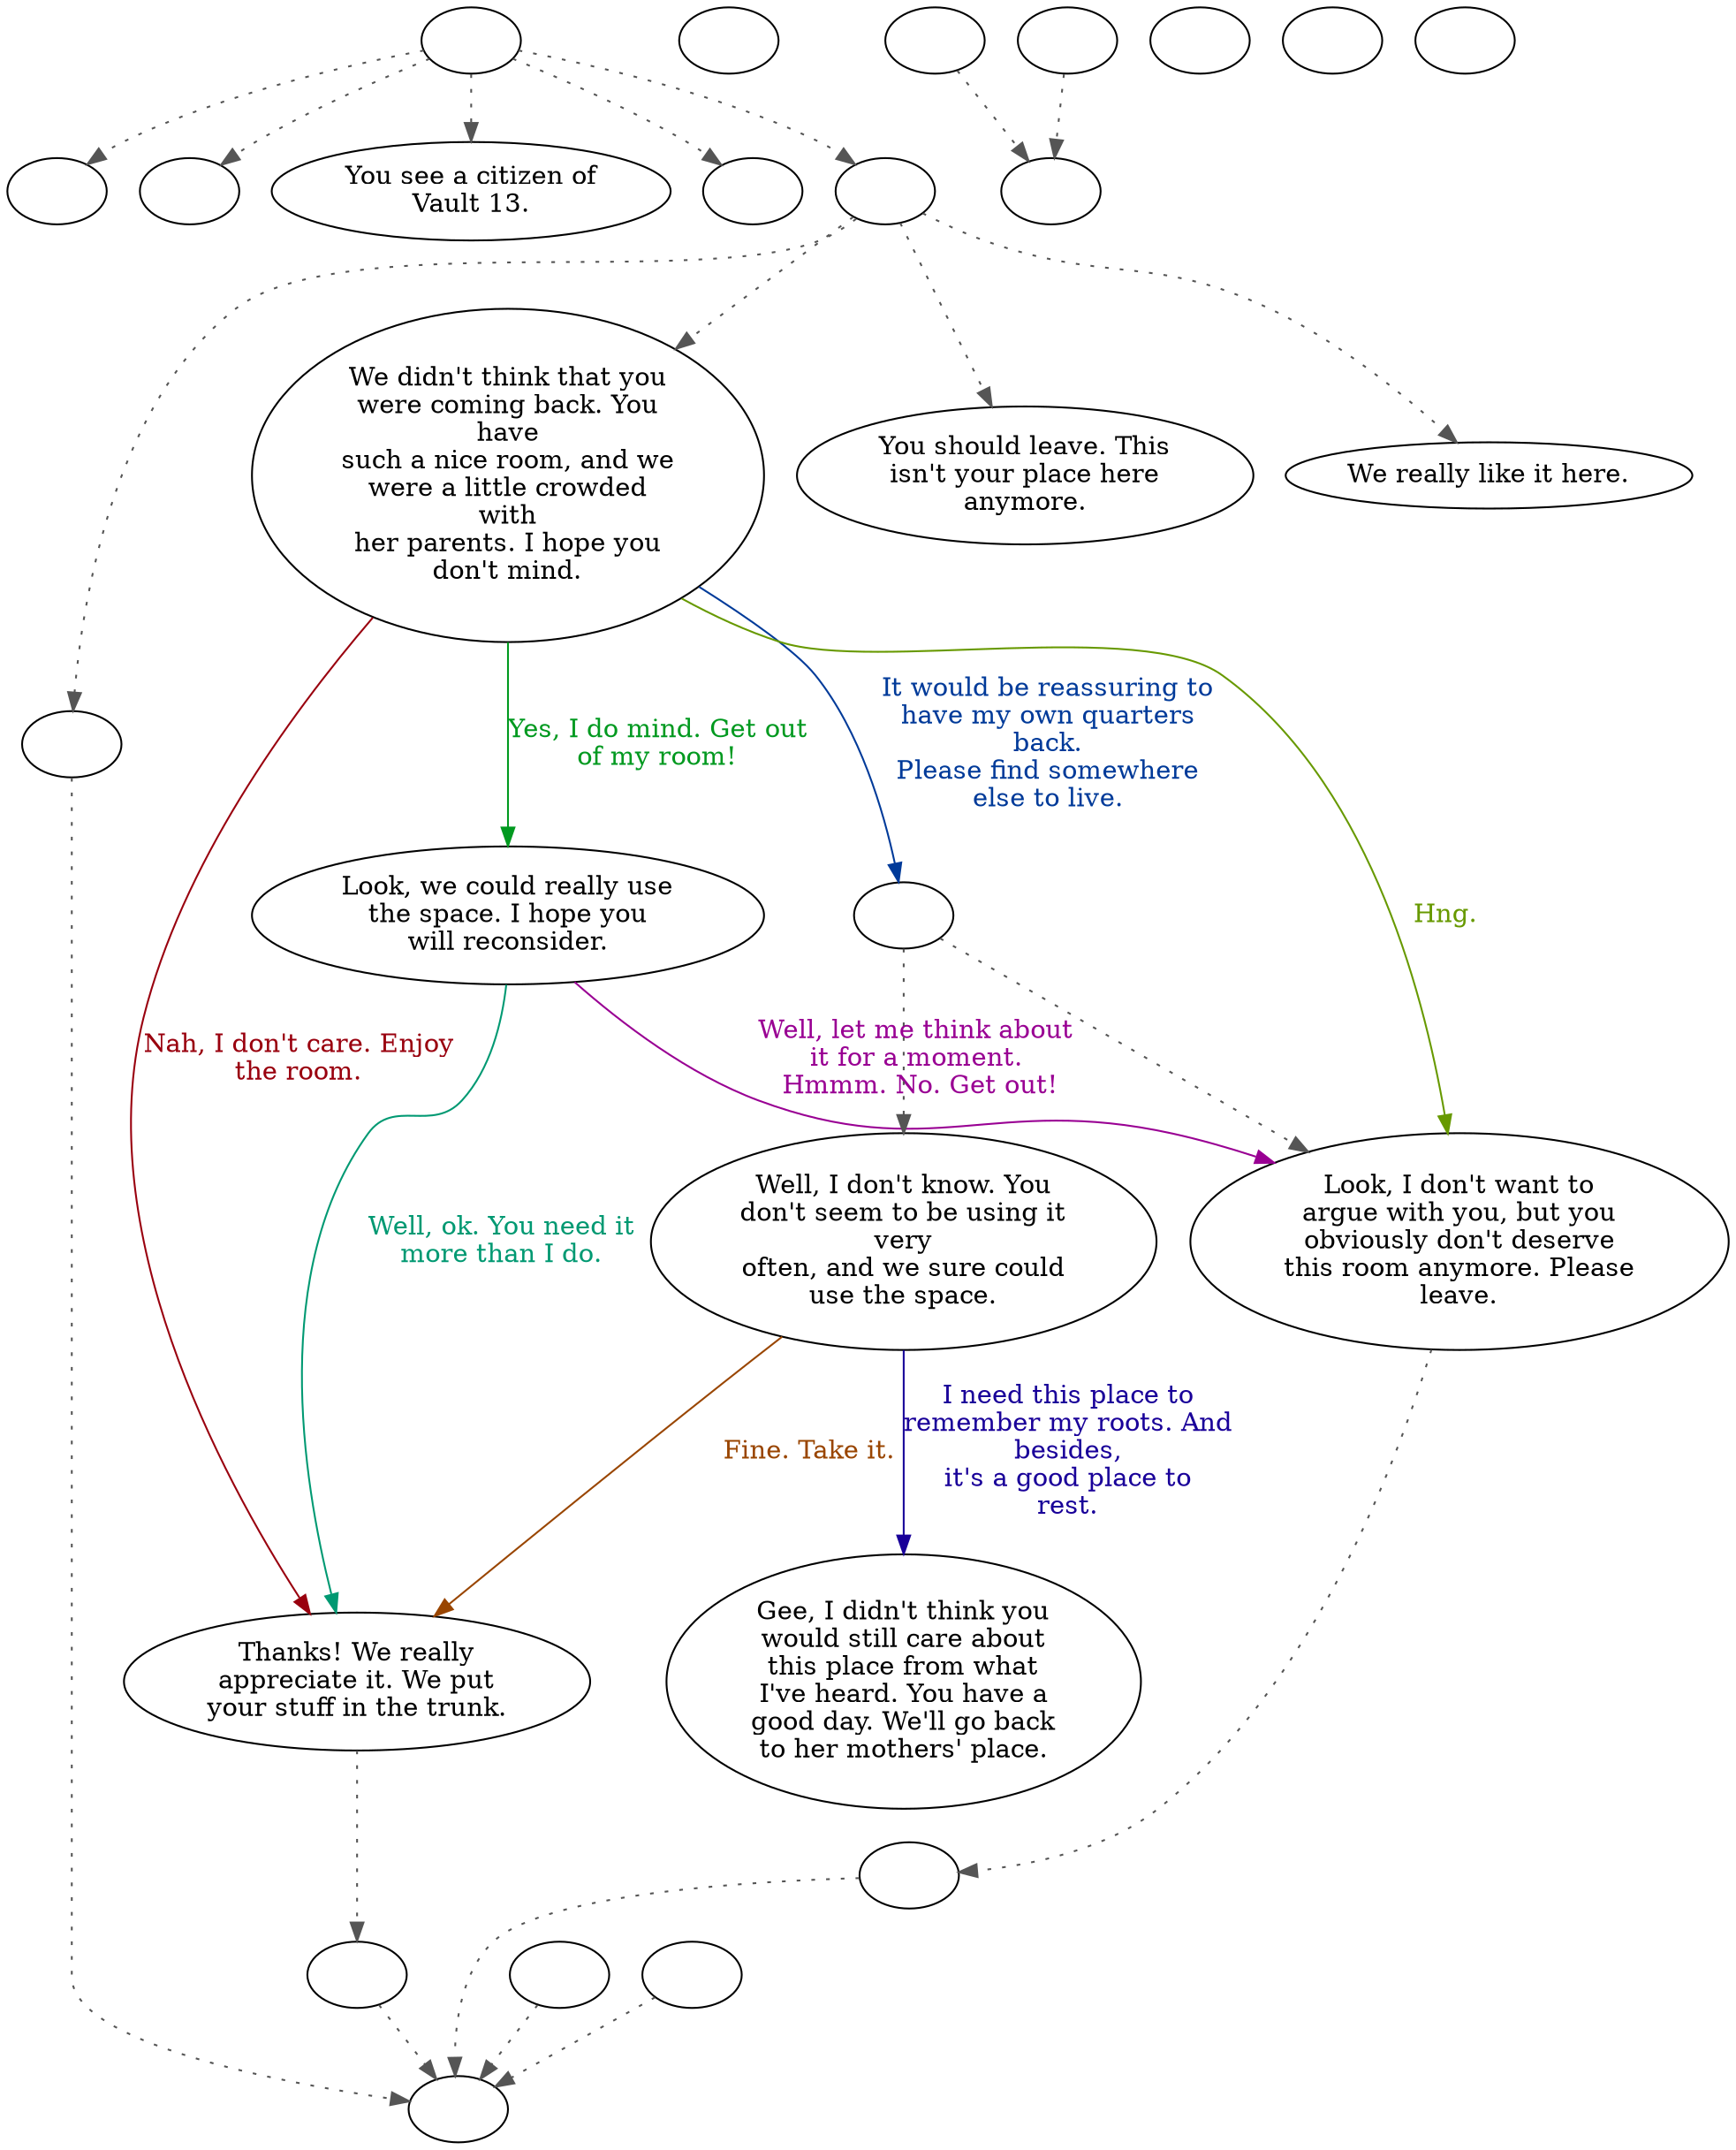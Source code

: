 digraph VALTCUPL {
  "start" [style=filled       fillcolor="#FFFFFF"       color="#000000"]
  "start" -> "critter_p_proc" [style=dotted color="#555555"]
  "start" -> "destroy_p_proc" [style=dotted color="#555555"]
  "start" -> "look_at_p_proc" [style=dotted color="#555555"]
  "start" -> "pickup_p_proc" [style=dotted color="#555555"]
  "start" -> "talk_p_proc" [style=dotted color="#555555"]
  "start" [label=""]
  "critter_p_proc" [style=filled       fillcolor="#FFFFFF"       color="#000000"]
  "critter_p_proc" [label=""]
  "destroy_p_proc" [style=filled       fillcolor="#FFFFFF"       color="#000000"]
  "destroy_p_proc" [label=""]
  "look_at_p_proc" [style=filled       fillcolor="#FFFFFF"       color="#000000"]
  "look_at_p_proc" [label="You see a citizen of\nVault 13."]
  "pickup_p_proc" [style=filled       fillcolor="#FFFFFF"       color="#000000"]
  "pickup_p_proc" [label=""]
  "talk_p_proc" [style=filled       fillcolor="#FFFFFF"       color="#000000"]
  "talk_p_proc" -> "get_reaction" [style=dotted color="#555555"]
  "talk_p_proc" -> "ValtCupl07" [style=dotted color="#555555"]
  "talk_p_proc" -> "ValtCupl06" [style=dotted color="#555555"]
  "talk_p_proc" -> "ValtCupl00" [style=dotted color="#555555"]
  "talk_p_proc" [label=""]
  "ValtCupl00" [style=filled       fillcolor="#FFFFFF"       color="#000000"]
  "ValtCupl00" [label="We didn't think that you\nwere coming back. You\nhave\nsuch a nice room, and we\nwere a little crowded\nwith\nher parents. I hope you\ndon't mind."]
  "ValtCupl00" -> "ValtCupl02" [label="Yes, I do mind. Get out\nof my room!" color="#00991F" fontcolor="#00991F"]
  "ValtCupl00" -> "ValtCupl03" [label="Nah, I don't care. Enjoy\nthe room." color="#99000E" fontcolor="#99000E"]
  "ValtCupl00" -> "ValtCupl00a" [label="It would be reassuring to\nhave my own quarters\nback.\nPlease find somewhere\nelse to live." color="#003A99" fontcolor="#003A99"]
  "ValtCupl00" -> "ValtCupl01" [label="Hng." color="#679900" fontcolor="#679900"]
  "ValtCupl00a" [style=filled       fillcolor="#FFFFFF"       color="#000000"]
  "ValtCupl00a" -> "ValtCupl04" [style=dotted color="#555555"]
  "ValtCupl00a" -> "ValtCupl01" [style=dotted color="#555555"]
  "ValtCupl00a" [label=""]
  "ValtCupl01" [style=filled       fillcolor="#FFFFFF"       color="#000000"]
  "ValtCupl01" -> "BigDownReact" [style=dotted color="#555555"]
  "ValtCupl01" [label="Look, I don't want to\nargue with you, but you\nobviously don't deserve\nthis room anymore. Please\nleave."]
  "ValtCupl02" [style=filled       fillcolor="#FFFFFF"       color="#000000"]
  "ValtCupl02" [label="Look, we could really use\nthe space. I hope you\nwill reconsider."]
  "ValtCupl02" -> "ValtCupl01" [label="Well, let me think about\nit for a moment.\n Hmmm. No. Get out!" color="#990093" fontcolor="#990093"]
  "ValtCupl02" -> "ValtCupl03" [label="Well, ok. You need it\nmore than I do." color="#009972" fontcolor="#009972"]
  "ValtCupl03" [style=filled       fillcolor="#FFFFFF"       color="#000000"]
  "ValtCupl03" -> "BigUpReact" [style=dotted color="#555555"]
  "ValtCupl03" [label="Thanks! We really\nappreciate it. We put\nyour stuff in the trunk."]
  "ValtCupl04" [style=filled       fillcolor="#FFFFFF"       color="#000000"]
  "ValtCupl04" [label="Well, I don't know. You\ndon't seem to be using it\nvery\noften, and we sure could\nuse the space."]
  "ValtCupl04" -> "ValtCupl03" [label="Fine. Take it." color="#994500" fontcolor="#994500"]
  "ValtCupl04" -> "ValtCupl05" [label="I need this place to\nremember my roots. And\nbesides,\nit's a good place to\nrest." color="#190099" fontcolor="#190099"]
  "ValtCupl05" [style=filled       fillcolor="#FFFFFF"       color="#000000"]
  "ValtCupl05" [label="Gee, I didn't think you\nwould still care about\nthis place from what\nI've heard. You have a\ngood day. We'll go back\nto her mothers' place."]
  "ValtCupl06" [style=filled       fillcolor="#FFFFFF"       color="#000000"]
  "ValtCupl06" [label="We really like it here."]
  "ValtCupl07" [style=filled       fillcolor="#FFFFFF"       color="#000000"]
  "ValtCupl07" [label="You should leave. This\nisn't your place here\nanymore."]
  "ValtCuplEnd" [style=filled       fillcolor="#FFFFFF"       color="#000000"]
  "ValtCuplEnd" [label=""]
  "get_reaction" [style=filled       fillcolor="#FFFFFF"       color="#000000"]
  "get_reaction" -> "ReactToLevel" [style=dotted color="#555555"]
  "get_reaction" [label=""]
  "ReactToLevel" [style=filled       fillcolor="#FFFFFF"       color="#000000"]
  "ReactToLevel" [label=""]
  "LevelToReact" [style=filled       fillcolor="#FFFFFF"       color="#000000"]
  "LevelToReact" [label=""]
  "UpReact" [style=filled       fillcolor="#FFFFFF"       color="#000000"]
  "UpReact" -> "ReactToLevel" [style=dotted color="#555555"]
  "UpReact" [label=""]
  "DownReact" [style=filled       fillcolor="#FFFFFF"       color="#000000"]
  "DownReact" -> "ReactToLevel" [style=dotted color="#555555"]
  "DownReact" [label=""]
  "BottomReact" [style=filled       fillcolor="#FFFFFF"       color="#000000"]
  "BottomReact" [label=""]
  "TopReact" [style=filled       fillcolor="#FFFFFF"       color="#000000"]
  "TopReact" [label=""]
  "BigUpReact" [style=filled       fillcolor="#FFFFFF"       color="#000000"]
  "BigUpReact" -> "ReactToLevel" [style=dotted color="#555555"]
  "BigUpReact" [label=""]
  "BigDownReact" [style=filled       fillcolor="#FFFFFF"       color="#000000"]
  "BigDownReact" -> "ReactToLevel" [style=dotted color="#555555"]
  "BigDownReact" [label=""]
  "UpReactLevel" [style=filled       fillcolor="#FFFFFF"       color="#000000"]
  "UpReactLevel" -> "LevelToReact" [style=dotted color="#555555"]
  "UpReactLevel" [label=""]
  "DownReactLevel" [style=filled       fillcolor="#FFFFFF"       color="#000000"]
  "DownReactLevel" -> "LevelToReact" [style=dotted color="#555555"]
  "DownReactLevel" [label=""]
  "Goodbyes" [style=filled       fillcolor="#FFFFFF"       color="#000000"]
  "Goodbyes" [label=""]
}